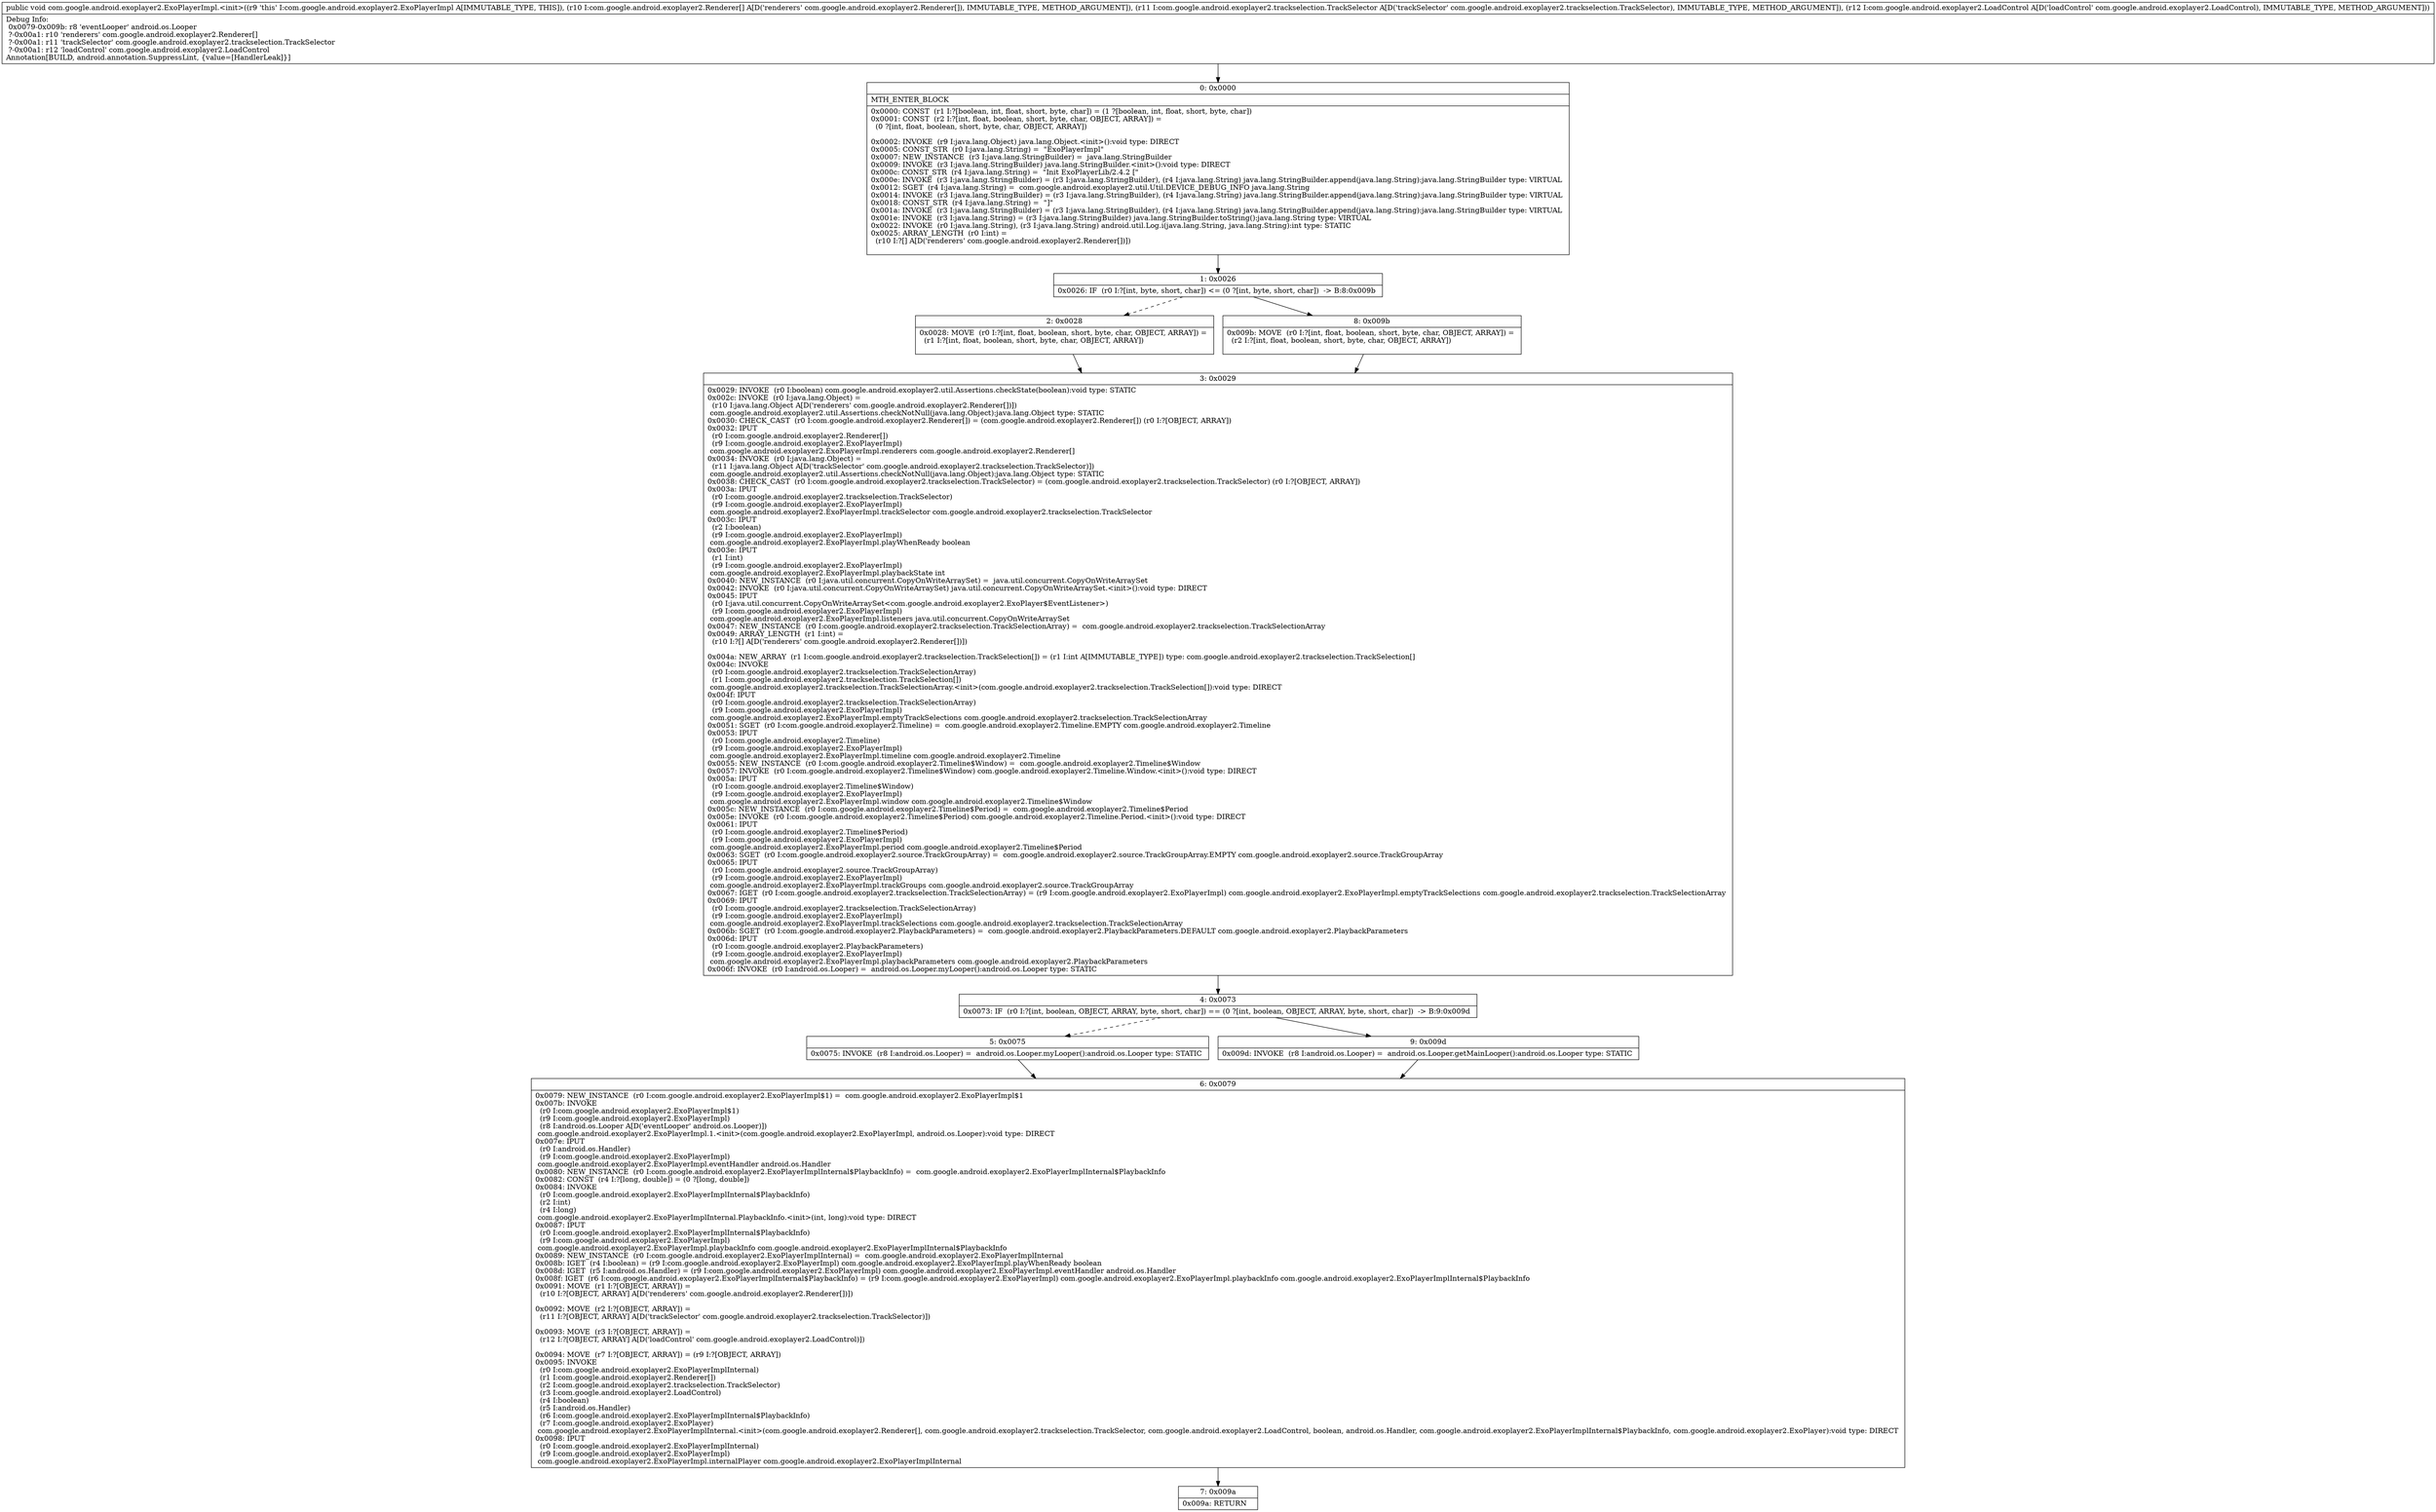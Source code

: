 digraph "CFG forcom.google.android.exoplayer2.ExoPlayerImpl.\<init\>([Lcom\/google\/android\/exoplayer2\/Renderer;Lcom\/google\/android\/exoplayer2\/trackselection\/TrackSelector;Lcom\/google\/android\/exoplayer2\/LoadControl;)V" {
Node_0 [shape=record,label="{0\:\ 0x0000|MTH_ENTER_BLOCK\l|0x0000: CONST  (r1 I:?[boolean, int, float, short, byte, char]) = (1 ?[boolean, int, float, short, byte, char]) \l0x0001: CONST  (r2 I:?[int, float, boolean, short, byte, char, OBJECT, ARRAY]) = \l  (0 ?[int, float, boolean, short, byte, char, OBJECT, ARRAY])\l \l0x0002: INVOKE  (r9 I:java.lang.Object) java.lang.Object.\<init\>():void type: DIRECT \l0x0005: CONST_STR  (r0 I:java.lang.String) =  \"ExoPlayerImpl\" \l0x0007: NEW_INSTANCE  (r3 I:java.lang.StringBuilder) =  java.lang.StringBuilder \l0x0009: INVOKE  (r3 I:java.lang.StringBuilder) java.lang.StringBuilder.\<init\>():void type: DIRECT \l0x000c: CONST_STR  (r4 I:java.lang.String) =  \"Init ExoPlayerLib\/2.4.2 [\" \l0x000e: INVOKE  (r3 I:java.lang.StringBuilder) = (r3 I:java.lang.StringBuilder), (r4 I:java.lang.String) java.lang.StringBuilder.append(java.lang.String):java.lang.StringBuilder type: VIRTUAL \l0x0012: SGET  (r4 I:java.lang.String) =  com.google.android.exoplayer2.util.Util.DEVICE_DEBUG_INFO java.lang.String \l0x0014: INVOKE  (r3 I:java.lang.StringBuilder) = (r3 I:java.lang.StringBuilder), (r4 I:java.lang.String) java.lang.StringBuilder.append(java.lang.String):java.lang.StringBuilder type: VIRTUAL \l0x0018: CONST_STR  (r4 I:java.lang.String) =  \"]\" \l0x001a: INVOKE  (r3 I:java.lang.StringBuilder) = (r3 I:java.lang.StringBuilder), (r4 I:java.lang.String) java.lang.StringBuilder.append(java.lang.String):java.lang.StringBuilder type: VIRTUAL \l0x001e: INVOKE  (r3 I:java.lang.String) = (r3 I:java.lang.StringBuilder) java.lang.StringBuilder.toString():java.lang.String type: VIRTUAL \l0x0022: INVOKE  (r0 I:java.lang.String), (r3 I:java.lang.String) android.util.Log.i(java.lang.String, java.lang.String):int type: STATIC \l0x0025: ARRAY_LENGTH  (r0 I:int) = \l  (r10 I:?[] A[D('renderers' com.google.android.exoplayer2.Renderer[])])\l \l}"];
Node_1 [shape=record,label="{1\:\ 0x0026|0x0026: IF  (r0 I:?[int, byte, short, char]) \<= (0 ?[int, byte, short, char])  \-\> B:8:0x009b \l}"];
Node_2 [shape=record,label="{2\:\ 0x0028|0x0028: MOVE  (r0 I:?[int, float, boolean, short, byte, char, OBJECT, ARRAY]) = \l  (r1 I:?[int, float, boolean, short, byte, char, OBJECT, ARRAY])\l \l}"];
Node_3 [shape=record,label="{3\:\ 0x0029|0x0029: INVOKE  (r0 I:boolean) com.google.android.exoplayer2.util.Assertions.checkState(boolean):void type: STATIC \l0x002c: INVOKE  (r0 I:java.lang.Object) = \l  (r10 I:java.lang.Object A[D('renderers' com.google.android.exoplayer2.Renderer[])])\l com.google.android.exoplayer2.util.Assertions.checkNotNull(java.lang.Object):java.lang.Object type: STATIC \l0x0030: CHECK_CAST  (r0 I:com.google.android.exoplayer2.Renderer[]) = (com.google.android.exoplayer2.Renderer[]) (r0 I:?[OBJECT, ARRAY]) \l0x0032: IPUT  \l  (r0 I:com.google.android.exoplayer2.Renderer[])\l  (r9 I:com.google.android.exoplayer2.ExoPlayerImpl)\l com.google.android.exoplayer2.ExoPlayerImpl.renderers com.google.android.exoplayer2.Renderer[] \l0x0034: INVOKE  (r0 I:java.lang.Object) = \l  (r11 I:java.lang.Object A[D('trackSelector' com.google.android.exoplayer2.trackselection.TrackSelector)])\l com.google.android.exoplayer2.util.Assertions.checkNotNull(java.lang.Object):java.lang.Object type: STATIC \l0x0038: CHECK_CAST  (r0 I:com.google.android.exoplayer2.trackselection.TrackSelector) = (com.google.android.exoplayer2.trackselection.TrackSelector) (r0 I:?[OBJECT, ARRAY]) \l0x003a: IPUT  \l  (r0 I:com.google.android.exoplayer2.trackselection.TrackSelector)\l  (r9 I:com.google.android.exoplayer2.ExoPlayerImpl)\l com.google.android.exoplayer2.ExoPlayerImpl.trackSelector com.google.android.exoplayer2.trackselection.TrackSelector \l0x003c: IPUT  \l  (r2 I:boolean)\l  (r9 I:com.google.android.exoplayer2.ExoPlayerImpl)\l com.google.android.exoplayer2.ExoPlayerImpl.playWhenReady boolean \l0x003e: IPUT  \l  (r1 I:int)\l  (r9 I:com.google.android.exoplayer2.ExoPlayerImpl)\l com.google.android.exoplayer2.ExoPlayerImpl.playbackState int \l0x0040: NEW_INSTANCE  (r0 I:java.util.concurrent.CopyOnWriteArraySet) =  java.util.concurrent.CopyOnWriteArraySet \l0x0042: INVOKE  (r0 I:java.util.concurrent.CopyOnWriteArraySet) java.util.concurrent.CopyOnWriteArraySet.\<init\>():void type: DIRECT \l0x0045: IPUT  \l  (r0 I:java.util.concurrent.CopyOnWriteArraySet\<com.google.android.exoplayer2.ExoPlayer$EventListener\>)\l  (r9 I:com.google.android.exoplayer2.ExoPlayerImpl)\l com.google.android.exoplayer2.ExoPlayerImpl.listeners java.util.concurrent.CopyOnWriteArraySet \l0x0047: NEW_INSTANCE  (r0 I:com.google.android.exoplayer2.trackselection.TrackSelectionArray) =  com.google.android.exoplayer2.trackselection.TrackSelectionArray \l0x0049: ARRAY_LENGTH  (r1 I:int) = \l  (r10 I:?[] A[D('renderers' com.google.android.exoplayer2.Renderer[])])\l \l0x004a: NEW_ARRAY  (r1 I:com.google.android.exoplayer2.trackselection.TrackSelection[]) = (r1 I:int A[IMMUTABLE_TYPE]) type: com.google.android.exoplayer2.trackselection.TrackSelection[] \l0x004c: INVOKE  \l  (r0 I:com.google.android.exoplayer2.trackselection.TrackSelectionArray)\l  (r1 I:com.google.android.exoplayer2.trackselection.TrackSelection[])\l com.google.android.exoplayer2.trackselection.TrackSelectionArray.\<init\>(com.google.android.exoplayer2.trackselection.TrackSelection[]):void type: DIRECT \l0x004f: IPUT  \l  (r0 I:com.google.android.exoplayer2.trackselection.TrackSelectionArray)\l  (r9 I:com.google.android.exoplayer2.ExoPlayerImpl)\l com.google.android.exoplayer2.ExoPlayerImpl.emptyTrackSelections com.google.android.exoplayer2.trackselection.TrackSelectionArray \l0x0051: SGET  (r0 I:com.google.android.exoplayer2.Timeline) =  com.google.android.exoplayer2.Timeline.EMPTY com.google.android.exoplayer2.Timeline \l0x0053: IPUT  \l  (r0 I:com.google.android.exoplayer2.Timeline)\l  (r9 I:com.google.android.exoplayer2.ExoPlayerImpl)\l com.google.android.exoplayer2.ExoPlayerImpl.timeline com.google.android.exoplayer2.Timeline \l0x0055: NEW_INSTANCE  (r0 I:com.google.android.exoplayer2.Timeline$Window) =  com.google.android.exoplayer2.Timeline$Window \l0x0057: INVOKE  (r0 I:com.google.android.exoplayer2.Timeline$Window) com.google.android.exoplayer2.Timeline.Window.\<init\>():void type: DIRECT \l0x005a: IPUT  \l  (r0 I:com.google.android.exoplayer2.Timeline$Window)\l  (r9 I:com.google.android.exoplayer2.ExoPlayerImpl)\l com.google.android.exoplayer2.ExoPlayerImpl.window com.google.android.exoplayer2.Timeline$Window \l0x005c: NEW_INSTANCE  (r0 I:com.google.android.exoplayer2.Timeline$Period) =  com.google.android.exoplayer2.Timeline$Period \l0x005e: INVOKE  (r0 I:com.google.android.exoplayer2.Timeline$Period) com.google.android.exoplayer2.Timeline.Period.\<init\>():void type: DIRECT \l0x0061: IPUT  \l  (r0 I:com.google.android.exoplayer2.Timeline$Period)\l  (r9 I:com.google.android.exoplayer2.ExoPlayerImpl)\l com.google.android.exoplayer2.ExoPlayerImpl.period com.google.android.exoplayer2.Timeline$Period \l0x0063: SGET  (r0 I:com.google.android.exoplayer2.source.TrackGroupArray) =  com.google.android.exoplayer2.source.TrackGroupArray.EMPTY com.google.android.exoplayer2.source.TrackGroupArray \l0x0065: IPUT  \l  (r0 I:com.google.android.exoplayer2.source.TrackGroupArray)\l  (r9 I:com.google.android.exoplayer2.ExoPlayerImpl)\l com.google.android.exoplayer2.ExoPlayerImpl.trackGroups com.google.android.exoplayer2.source.TrackGroupArray \l0x0067: IGET  (r0 I:com.google.android.exoplayer2.trackselection.TrackSelectionArray) = (r9 I:com.google.android.exoplayer2.ExoPlayerImpl) com.google.android.exoplayer2.ExoPlayerImpl.emptyTrackSelections com.google.android.exoplayer2.trackselection.TrackSelectionArray \l0x0069: IPUT  \l  (r0 I:com.google.android.exoplayer2.trackselection.TrackSelectionArray)\l  (r9 I:com.google.android.exoplayer2.ExoPlayerImpl)\l com.google.android.exoplayer2.ExoPlayerImpl.trackSelections com.google.android.exoplayer2.trackselection.TrackSelectionArray \l0x006b: SGET  (r0 I:com.google.android.exoplayer2.PlaybackParameters) =  com.google.android.exoplayer2.PlaybackParameters.DEFAULT com.google.android.exoplayer2.PlaybackParameters \l0x006d: IPUT  \l  (r0 I:com.google.android.exoplayer2.PlaybackParameters)\l  (r9 I:com.google.android.exoplayer2.ExoPlayerImpl)\l com.google.android.exoplayer2.ExoPlayerImpl.playbackParameters com.google.android.exoplayer2.PlaybackParameters \l0x006f: INVOKE  (r0 I:android.os.Looper) =  android.os.Looper.myLooper():android.os.Looper type: STATIC \l}"];
Node_4 [shape=record,label="{4\:\ 0x0073|0x0073: IF  (r0 I:?[int, boolean, OBJECT, ARRAY, byte, short, char]) == (0 ?[int, boolean, OBJECT, ARRAY, byte, short, char])  \-\> B:9:0x009d \l}"];
Node_5 [shape=record,label="{5\:\ 0x0075|0x0075: INVOKE  (r8 I:android.os.Looper) =  android.os.Looper.myLooper():android.os.Looper type: STATIC \l}"];
Node_6 [shape=record,label="{6\:\ 0x0079|0x0079: NEW_INSTANCE  (r0 I:com.google.android.exoplayer2.ExoPlayerImpl$1) =  com.google.android.exoplayer2.ExoPlayerImpl$1 \l0x007b: INVOKE  \l  (r0 I:com.google.android.exoplayer2.ExoPlayerImpl$1)\l  (r9 I:com.google.android.exoplayer2.ExoPlayerImpl)\l  (r8 I:android.os.Looper A[D('eventLooper' android.os.Looper)])\l com.google.android.exoplayer2.ExoPlayerImpl.1.\<init\>(com.google.android.exoplayer2.ExoPlayerImpl, android.os.Looper):void type: DIRECT \l0x007e: IPUT  \l  (r0 I:android.os.Handler)\l  (r9 I:com.google.android.exoplayer2.ExoPlayerImpl)\l com.google.android.exoplayer2.ExoPlayerImpl.eventHandler android.os.Handler \l0x0080: NEW_INSTANCE  (r0 I:com.google.android.exoplayer2.ExoPlayerImplInternal$PlaybackInfo) =  com.google.android.exoplayer2.ExoPlayerImplInternal$PlaybackInfo \l0x0082: CONST  (r4 I:?[long, double]) = (0 ?[long, double]) \l0x0084: INVOKE  \l  (r0 I:com.google.android.exoplayer2.ExoPlayerImplInternal$PlaybackInfo)\l  (r2 I:int)\l  (r4 I:long)\l com.google.android.exoplayer2.ExoPlayerImplInternal.PlaybackInfo.\<init\>(int, long):void type: DIRECT \l0x0087: IPUT  \l  (r0 I:com.google.android.exoplayer2.ExoPlayerImplInternal$PlaybackInfo)\l  (r9 I:com.google.android.exoplayer2.ExoPlayerImpl)\l com.google.android.exoplayer2.ExoPlayerImpl.playbackInfo com.google.android.exoplayer2.ExoPlayerImplInternal$PlaybackInfo \l0x0089: NEW_INSTANCE  (r0 I:com.google.android.exoplayer2.ExoPlayerImplInternal) =  com.google.android.exoplayer2.ExoPlayerImplInternal \l0x008b: IGET  (r4 I:boolean) = (r9 I:com.google.android.exoplayer2.ExoPlayerImpl) com.google.android.exoplayer2.ExoPlayerImpl.playWhenReady boolean \l0x008d: IGET  (r5 I:android.os.Handler) = (r9 I:com.google.android.exoplayer2.ExoPlayerImpl) com.google.android.exoplayer2.ExoPlayerImpl.eventHandler android.os.Handler \l0x008f: IGET  (r6 I:com.google.android.exoplayer2.ExoPlayerImplInternal$PlaybackInfo) = (r9 I:com.google.android.exoplayer2.ExoPlayerImpl) com.google.android.exoplayer2.ExoPlayerImpl.playbackInfo com.google.android.exoplayer2.ExoPlayerImplInternal$PlaybackInfo \l0x0091: MOVE  (r1 I:?[OBJECT, ARRAY]) = \l  (r10 I:?[OBJECT, ARRAY] A[D('renderers' com.google.android.exoplayer2.Renderer[])])\l \l0x0092: MOVE  (r2 I:?[OBJECT, ARRAY]) = \l  (r11 I:?[OBJECT, ARRAY] A[D('trackSelector' com.google.android.exoplayer2.trackselection.TrackSelector)])\l \l0x0093: MOVE  (r3 I:?[OBJECT, ARRAY]) = \l  (r12 I:?[OBJECT, ARRAY] A[D('loadControl' com.google.android.exoplayer2.LoadControl)])\l \l0x0094: MOVE  (r7 I:?[OBJECT, ARRAY]) = (r9 I:?[OBJECT, ARRAY]) \l0x0095: INVOKE  \l  (r0 I:com.google.android.exoplayer2.ExoPlayerImplInternal)\l  (r1 I:com.google.android.exoplayer2.Renderer[])\l  (r2 I:com.google.android.exoplayer2.trackselection.TrackSelector)\l  (r3 I:com.google.android.exoplayer2.LoadControl)\l  (r4 I:boolean)\l  (r5 I:android.os.Handler)\l  (r6 I:com.google.android.exoplayer2.ExoPlayerImplInternal$PlaybackInfo)\l  (r7 I:com.google.android.exoplayer2.ExoPlayer)\l com.google.android.exoplayer2.ExoPlayerImplInternal.\<init\>(com.google.android.exoplayer2.Renderer[], com.google.android.exoplayer2.trackselection.TrackSelector, com.google.android.exoplayer2.LoadControl, boolean, android.os.Handler, com.google.android.exoplayer2.ExoPlayerImplInternal$PlaybackInfo, com.google.android.exoplayer2.ExoPlayer):void type: DIRECT \l0x0098: IPUT  \l  (r0 I:com.google.android.exoplayer2.ExoPlayerImplInternal)\l  (r9 I:com.google.android.exoplayer2.ExoPlayerImpl)\l com.google.android.exoplayer2.ExoPlayerImpl.internalPlayer com.google.android.exoplayer2.ExoPlayerImplInternal \l}"];
Node_7 [shape=record,label="{7\:\ 0x009a|0x009a: RETURN   \l}"];
Node_8 [shape=record,label="{8\:\ 0x009b|0x009b: MOVE  (r0 I:?[int, float, boolean, short, byte, char, OBJECT, ARRAY]) = \l  (r2 I:?[int, float, boolean, short, byte, char, OBJECT, ARRAY])\l \l}"];
Node_9 [shape=record,label="{9\:\ 0x009d|0x009d: INVOKE  (r8 I:android.os.Looper) =  android.os.Looper.getMainLooper():android.os.Looper type: STATIC \l}"];
MethodNode[shape=record,label="{public void com.google.android.exoplayer2.ExoPlayerImpl.\<init\>((r9 'this' I:com.google.android.exoplayer2.ExoPlayerImpl A[IMMUTABLE_TYPE, THIS]), (r10 I:com.google.android.exoplayer2.Renderer[] A[D('renderers' com.google.android.exoplayer2.Renderer[]), IMMUTABLE_TYPE, METHOD_ARGUMENT]), (r11 I:com.google.android.exoplayer2.trackselection.TrackSelector A[D('trackSelector' com.google.android.exoplayer2.trackselection.TrackSelector), IMMUTABLE_TYPE, METHOD_ARGUMENT]), (r12 I:com.google.android.exoplayer2.LoadControl A[D('loadControl' com.google.android.exoplayer2.LoadControl), IMMUTABLE_TYPE, METHOD_ARGUMENT]))  | Debug Info:\l  0x0079\-0x009b: r8 'eventLooper' android.os.Looper\l  ?\-0x00a1: r10 'renderers' com.google.android.exoplayer2.Renderer[]\l  ?\-0x00a1: r11 'trackSelector' com.google.android.exoplayer2.trackselection.TrackSelector\l  ?\-0x00a1: r12 'loadControl' com.google.android.exoplayer2.LoadControl\lAnnotation[BUILD, android.annotation.SuppressLint, \{value=[HandlerLeak]\}]\l}"];
MethodNode -> Node_0;
Node_0 -> Node_1;
Node_1 -> Node_2[style=dashed];
Node_1 -> Node_8;
Node_2 -> Node_3;
Node_3 -> Node_4;
Node_4 -> Node_5[style=dashed];
Node_4 -> Node_9;
Node_5 -> Node_6;
Node_6 -> Node_7;
Node_8 -> Node_3;
Node_9 -> Node_6;
}

